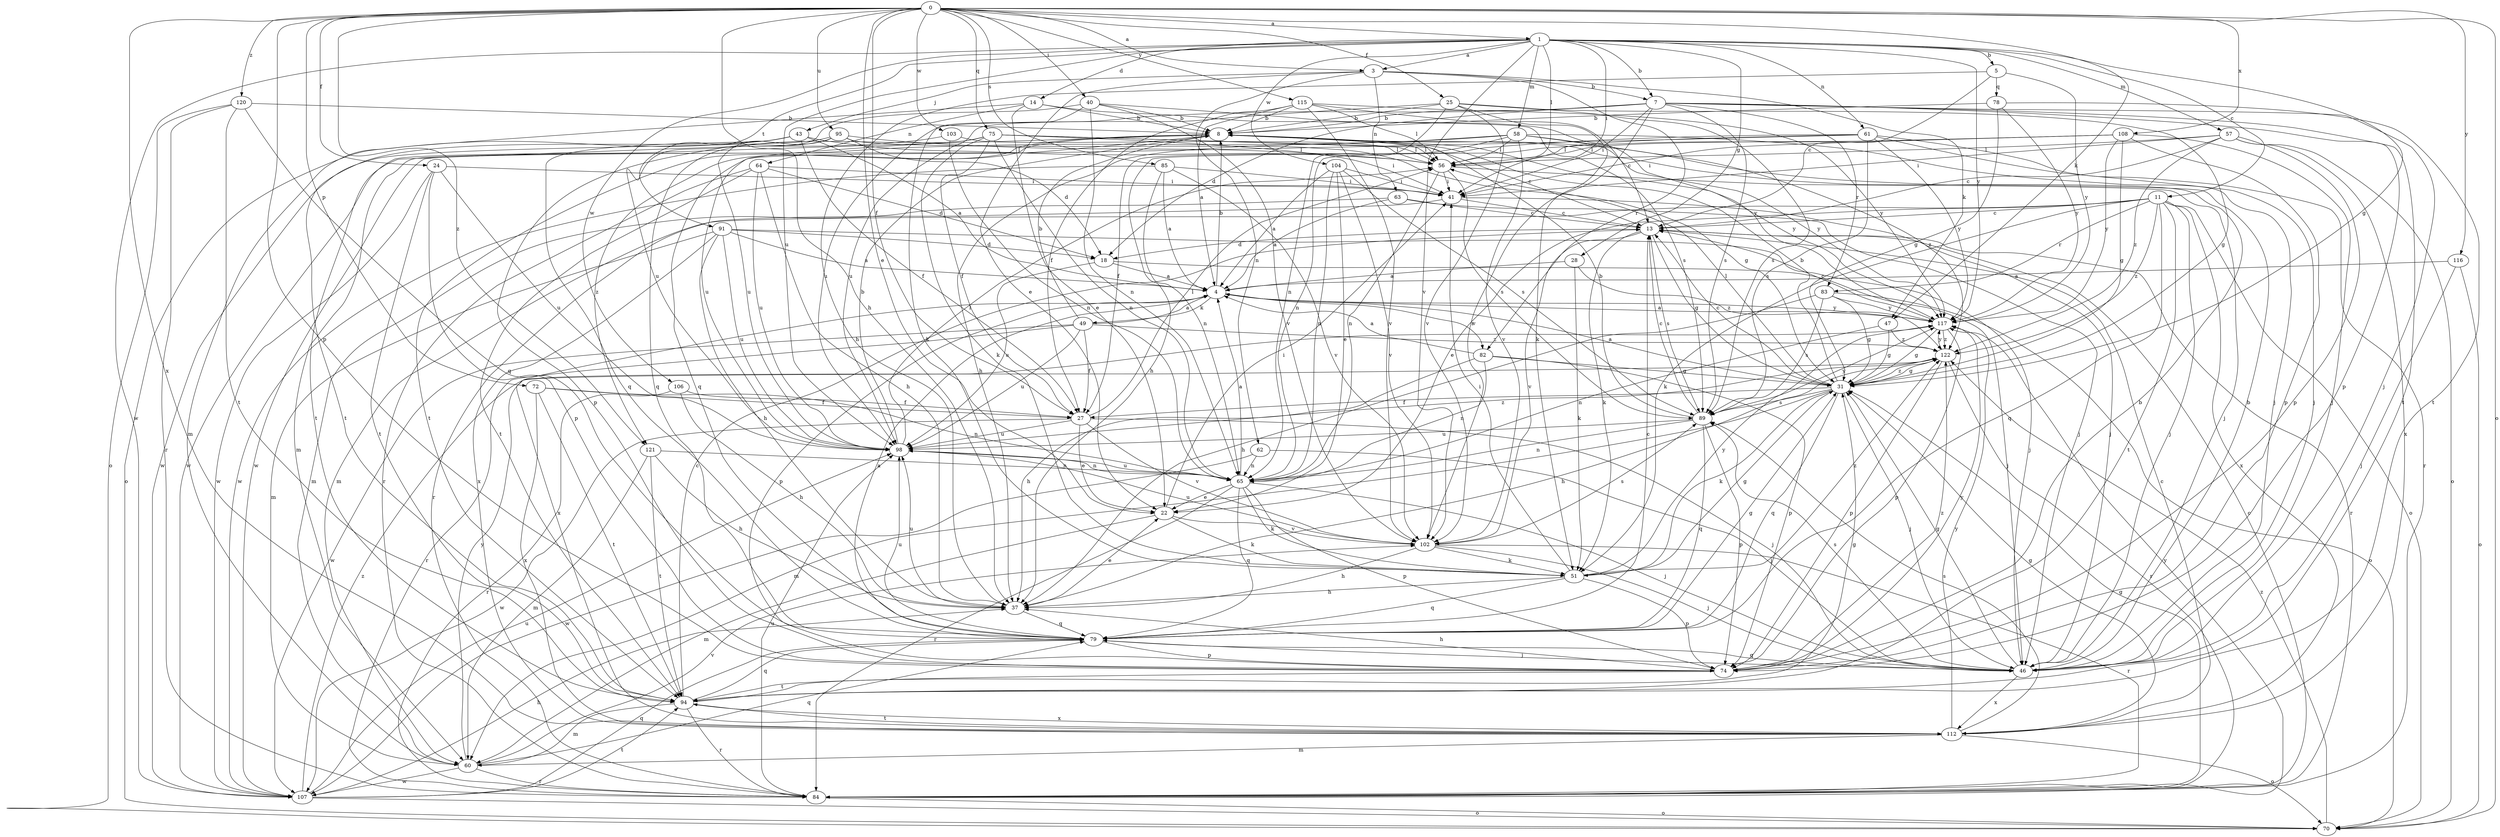 strict digraph  {
0;
1;
3;
4;
5;
7;
8;
11;
13;
14;
18;
22;
24;
25;
27;
28;
31;
37;
40;
41;
43;
46;
47;
49;
51;
56;
57;
58;
60;
61;
62;
63;
64;
65;
70;
72;
74;
75;
78;
79;
82;
83;
84;
85;
89;
91;
94;
95;
98;
102;
103;
104;
106;
107;
108;
112;
115;
116;
117;
120;
121;
122;
0 -> 1  [label=a];
0 -> 3  [label=a];
0 -> 22  [label=e];
0 -> 24  [label=f];
0 -> 25  [label=f];
0 -> 27  [label=f];
0 -> 37  [label=h];
0 -> 40  [label=i];
0 -> 47  [label=k];
0 -> 70  [label=o];
0 -> 72  [label=p];
0 -> 74  [label=p];
0 -> 75  [label=q];
0 -> 85  [label=s];
0 -> 95  [label=u];
0 -> 103  [label=w];
0 -> 108  [label=x];
0 -> 112  [label=x];
0 -> 115  [label=y];
0 -> 116  [label=y];
0 -> 120  [label=z];
0 -> 121  [label=z];
1 -> 3  [label=a];
1 -> 5  [label=b];
1 -> 7  [label=b];
1 -> 11  [label=c];
1 -> 14  [label=d];
1 -> 28  [label=g];
1 -> 31  [label=g];
1 -> 41  [label=i];
1 -> 56  [label=l];
1 -> 57  [label=m];
1 -> 58  [label=m];
1 -> 61  [label=n];
1 -> 91  [label=t];
1 -> 98  [label=u];
1 -> 102  [label=v];
1 -> 104  [label=w];
1 -> 106  [label=w];
1 -> 107  [label=w];
1 -> 117  [label=y];
3 -> 7  [label=b];
3 -> 22  [label=e];
3 -> 43  [label=j];
3 -> 47  [label=k];
3 -> 62  [label=n];
3 -> 63  [label=n];
3 -> 82  [label=r];
4 -> 8  [label=b];
4 -> 49  [label=k];
4 -> 74  [label=p];
4 -> 82  [label=r];
4 -> 112  [label=x];
4 -> 117  [label=y];
5 -> 13  [label=c];
5 -> 37  [label=h];
5 -> 78  [label=q];
5 -> 117  [label=y];
7 -> 8  [label=b];
7 -> 18  [label=d];
7 -> 41  [label=i];
7 -> 46  [label=j];
7 -> 74  [label=p];
7 -> 83  [label=r];
7 -> 89  [label=s];
7 -> 94  [label=t];
7 -> 98  [label=u];
7 -> 102  [label=v];
8 -> 56  [label=l];
8 -> 79  [label=q];
8 -> 94  [label=t];
8 -> 107  [label=w];
8 -> 117  [label=y];
8 -> 121  [label=z];
11 -> 13  [label=c];
11 -> 22  [label=e];
11 -> 46  [label=j];
11 -> 51  [label=k];
11 -> 60  [label=m];
11 -> 70  [label=o];
11 -> 79  [label=q];
11 -> 83  [label=r];
11 -> 94  [label=t];
11 -> 112  [label=x];
11 -> 122  [label=z];
13 -> 18  [label=d];
13 -> 31  [label=g];
13 -> 51  [label=k];
13 -> 84  [label=r];
13 -> 89  [label=s];
13 -> 102  [label=v];
14 -> 8  [label=b];
14 -> 22  [label=e];
14 -> 60  [label=m];
14 -> 64  [label=n];
14 -> 89  [label=s];
18 -> 4  [label=a];
18 -> 46  [label=j];
18 -> 98  [label=u];
22 -> 41  [label=i];
22 -> 51  [label=k];
22 -> 60  [label=m];
22 -> 102  [label=v];
24 -> 41  [label=i];
24 -> 74  [label=p];
24 -> 94  [label=t];
24 -> 98  [label=u];
24 -> 107  [label=w];
25 -> 8  [label=b];
25 -> 31  [label=g];
25 -> 51  [label=k];
25 -> 65  [label=n];
25 -> 89  [label=s];
25 -> 98  [label=u];
25 -> 102  [label=v];
27 -> 22  [label=e];
27 -> 46  [label=j];
27 -> 56  [label=l];
27 -> 98  [label=u];
27 -> 102  [label=v];
27 -> 107  [label=w];
28 -> 4  [label=a];
28 -> 51  [label=k];
28 -> 122  [label=z];
31 -> 4  [label=a];
31 -> 8  [label=b];
31 -> 13  [label=c];
31 -> 27  [label=f];
31 -> 46  [label=j];
31 -> 51  [label=k];
31 -> 56  [label=l];
31 -> 60  [label=m];
31 -> 79  [label=q];
31 -> 89  [label=s];
31 -> 122  [label=z];
37 -> 22  [label=e];
37 -> 79  [label=q];
37 -> 98  [label=u];
40 -> 8  [label=b];
40 -> 51  [label=k];
40 -> 65  [label=n];
40 -> 98  [label=u];
40 -> 102  [label=v];
40 -> 117  [label=y];
41 -> 13  [label=c];
41 -> 46  [label=j];
41 -> 84  [label=r];
43 -> 4  [label=a];
43 -> 27  [label=f];
43 -> 56  [label=l];
43 -> 70  [label=o];
43 -> 79  [label=q];
43 -> 94  [label=t];
46 -> 8  [label=b];
46 -> 31  [label=g];
46 -> 79  [label=q];
46 -> 89  [label=s];
46 -> 112  [label=x];
47 -> 31  [label=g];
47 -> 65  [label=n];
47 -> 122  [label=z];
49 -> 4  [label=a];
49 -> 8  [label=b];
49 -> 27  [label=f];
49 -> 84  [label=r];
49 -> 98  [label=u];
49 -> 107  [label=w];
49 -> 122  [label=z];
51 -> 31  [label=g];
51 -> 37  [label=h];
51 -> 41  [label=i];
51 -> 74  [label=p];
51 -> 79  [label=q];
51 -> 117  [label=y];
51 -> 122  [label=z];
56 -> 41  [label=i];
56 -> 46  [label=j];
56 -> 65  [label=n];
56 -> 89  [label=s];
57 -> 13  [label=c];
57 -> 41  [label=i];
57 -> 56  [label=l];
57 -> 70  [label=o];
57 -> 74  [label=p];
57 -> 112  [label=x];
57 -> 122  [label=z];
58 -> 27  [label=f];
58 -> 37  [label=h];
58 -> 46  [label=j];
58 -> 56  [label=l];
58 -> 60  [label=m];
58 -> 102  [label=v];
58 -> 117  [label=y];
58 -> 122  [label=z];
60 -> 79  [label=q];
60 -> 84  [label=r];
60 -> 102  [label=v];
60 -> 107  [label=w];
60 -> 117  [label=y];
61 -> 37  [label=h];
61 -> 46  [label=j];
61 -> 56  [label=l];
61 -> 84  [label=r];
61 -> 89  [label=s];
61 -> 107  [label=w];
61 -> 117  [label=y];
62 -> 46  [label=j];
62 -> 65  [label=n];
62 -> 107  [label=w];
63 -> 4  [label=a];
63 -> 13  [label=c];
63 -> 46  [label=j];
63 -> 60  [label=m];
64 -> 18  [label=d];
64 -> 37  [label=h];
64 -> 41  [label=i];
64 -> 84  [label=r];
64 -> 94  [label=t];
64 -> 98  [label=u];
65 -> 4  [label=a];
65 -> 22  [label=e];
65 -> 46  [label=j];
65 -> 51  [label=k];
65 -> 74  [label=p];
65 -> 79  [label=q];
65 -> 84  [label=r];
65 -> 98  [label=u];
70 -> 122  [label=z];
72 -> 27  [label=f];
72 -> 65  [label=n];
72 -> 94  [label=t];
72 -> 112  [label=x];
74 -> 8  [label=b];
74 -> 37  [label=h];
74 -> 94  [label=t];
74 -> 117  [label=y];
74 -> 122  [label=z];
75 -> 13  [label=c];
75 -> 27  [label=f];
75 -> 41  [label=i];
75 -> 51  [label=k];
75 -> 56  [label=l];
75 -> 65  [label=n];
75 -> 79  [label=q];
75 -> 98  [label=u];
78 -> 8  [label=b];
78 -> 31  [label=g];
78 -> 94  [label=t];
78 -> 117  [label=y];
79 -> 4  [label=a];
79 -> 13  [label=c];
79 -> 31  [label=g];
79 -> 46  [label=j];
79 -> 74  [label=p];
79 -> 98  [label=u];
82 -> 4  [label=a];
82 -> 31  [label=g];
82 -> 37  [label=h];
82 -> 65  [label=n];
82 -> 74  [label=p];
83 -> 31  [label=g];
83 -> 37  [label=h];
83 -> 70  [label=o];
83 -> 89  [label=s];
83 -> 117  [label=y];
84 -> 13  [label=c];
84 -> 31  [label=g];
84 -> 70  [label=o];
84 -> 98  [label=u];
84 -> 117  [label=y];
85 -> 4  [label=a];
85 -> 41  [label=i];
85 -> 65  [label=n];
85 -> 102  [label=v];
85 -> 107  [label=w];
89 -> 8  [label=b];
89 -> 13  [label=c];
89 -> 65  [label=n];
89 -> 74  [label=p];
89 -> 79  [label=q];
89 -> 98  [label=u];
89 -> 117  [label=y];
91 -> 4  [label=a];
91 -> 18  [label=d];
91 -> 37  [label=h];
91 -> 46  [label=j];
91 -> 60  [label=m];
91 -> 98  [label=u];
91 -> 112  [label=x];
94 -> 13  [label=c];
94 -> 31  [label=g];
94 -> 60  [label=m];
94 -> 79  [label=q];
94 -> 84  [label=r];
94 -> 112  [label=x];
95 -> 18  [label=d];
95 -> 31  [label=g];
95 -> 56  [label=l];
95 -> 74  [label=p];
95 -> 98  [label=u];
95 -> 107  [label=w];
98 -> 8  [label=b];
98 -> 56  [label=l];
98 -> 65  [label=n];
98 -> 122  [label=z];
102 -> 37  [label=h];
102 -> 46  [label=j];
102 -> 51  [label=k];
102 -> 84  [label=r];
102 -> 89  [label=s];
102 -> 98  [label=u];
103 -> 56  [label=l];
103 -> 65  [label=n];
103 -> 94  [label=t];
104 -> 4  [label=a];
104 -> 22  [label=e];
104 -> 41  [label=i];
104 -> 65  [label=n];
104 -> 89  [label=s];
104 -> 102  [label=v];
106 -> 27  [label=f];
106 -> 37  [label=h];
106 -> 84  [label=r];
107 -> 37  [label=h];
107 -> 70  [label=o];
107 -> 79  [label=q];
107 -> 94  [label=t];
107 -> 98  [label=u];
107 -> 122  [label=z];
108 -> 31  [label=g];
108 -> 41  [label=i];
108 -> 46  [label=j];
108 -> 56  [label=l];
108 -> 65  [label=n];
108 -> 74  [label=p];
108 -> 117  [label=y];
112 -> 13  [label=c];
112 -> 31  [label=g];
112 -> 60  [label=m];
112 -> 70  [label=o];
112 -> 89  [label=s];
112 -> 94  [label=t];
112 -> 117  [label=y];
115 -> 4  [label=a];
115 -> 8  [label=b];
115 -> 13  [label=c];
115 -> 27  [label=f];
115 -> 56  [label=l];
115 -> 102  [label=v];
115 -> 117  [label=y];
116 -> 4  [label=a];
116 -> 46  [label=j];
116 -> 70  [label=o];
117 -> 4  [label=a];
117 -> 13  [label=c];
117 -> 31  [label=g];
117 -> 74  [label=p];
117 -> 122  [label=z];
120 -> 8  [label=b];
120 -> 70  [label=o];
120 -> 79  [label=q];
120 -> 84  [label=r];
120 -> 94  [label=t];
121 -> 37  [label=h];
121 -> 60  [label=m];
121 -> 65  [label=n];
121 -> 94  [label=t];
122 -> 31  [label=g];
122 -> 37  [label=h];
122 -> 74  [label=p];
122 -> 84  [label=r];
122 -> 117  [label=y];
}
